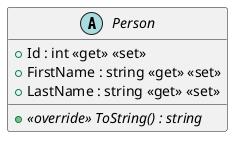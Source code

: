 @startuml
abstract class Person {
    + Id : int <<get>> <<set>>
    + FirstName : string <<get>> <<set>>
    + LastName : string <<get>> <<set>>
    + {abstract} <<override>> ToString() : string
}
@enduml
